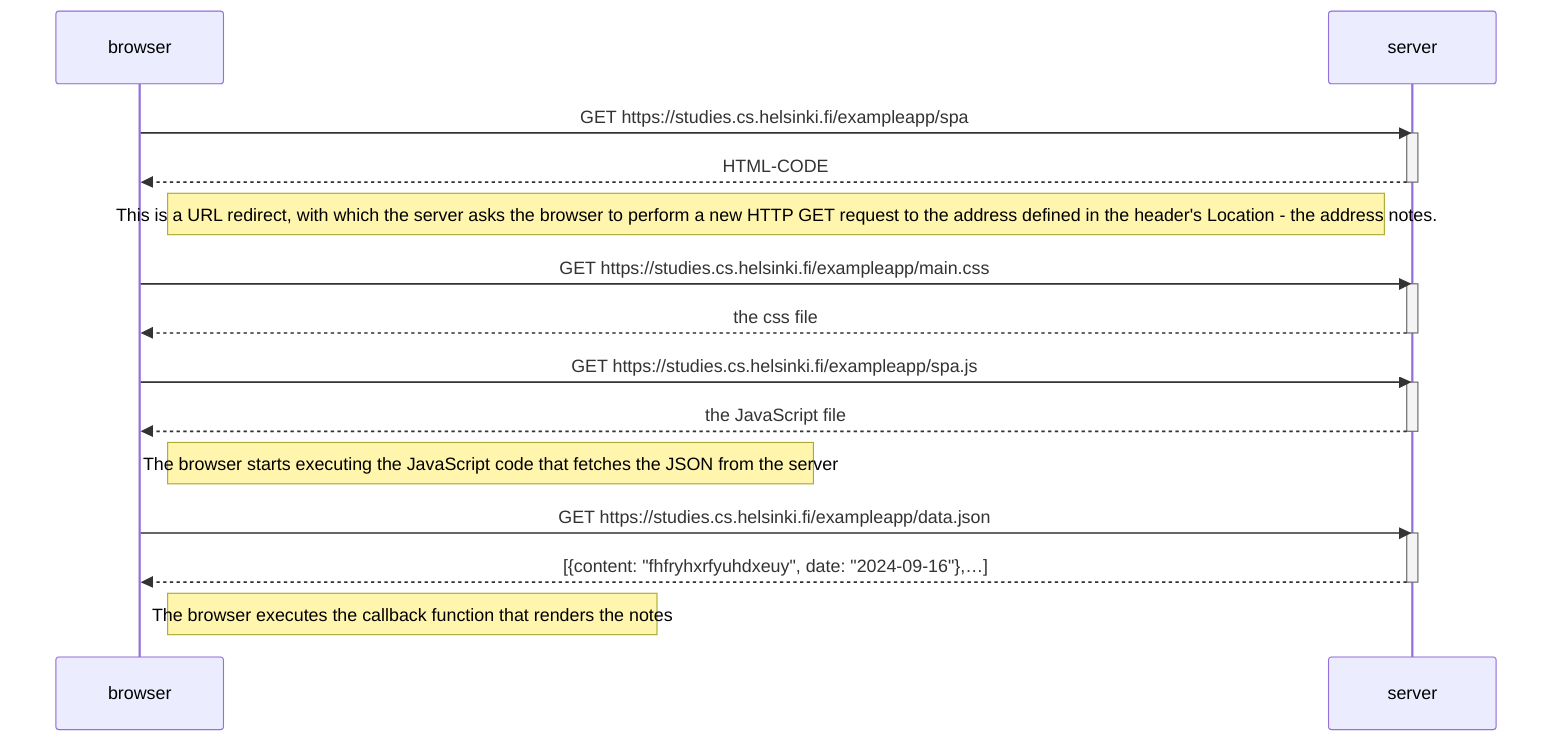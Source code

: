 sequenceDiagram
    participant browser
    participant server

    browser->>server: GET https://studies.cs.helsinki.fi/exampleapp/spa
    activate server
    server-->>browser: HTML-CODE
    deactivate server

    Note right of browser: This is a URL redirect, with which the server asks the browser to perform a new HTTP GET request to the address defined in the header's Location - the address notes.

    browser->>server: GET https://studies.cs.helsinki.fi/exampleapp/main.css
    activate server
    server-->>browser: the css file
    deactivate server

    browser->>server: GET https://studies.cs.helsinki.fi/exampleapp/spa.js
    activate server
    server-->>browser: the JavaScript file
    deactivate server

    Note right of browser: The browser starts executing the JavaScript code that fetches the JSON from the server


    browser->>server: GET https://studies.cs.helsinki.fi/exampleapp/data.json
    activate server
    server-->>browser: [{content: "fhfryhxrfyuhdxeuy", date: "2024-09-16"},…]
    deactivate server

    Note right of browser: The browser executes the callback function that renders the notes